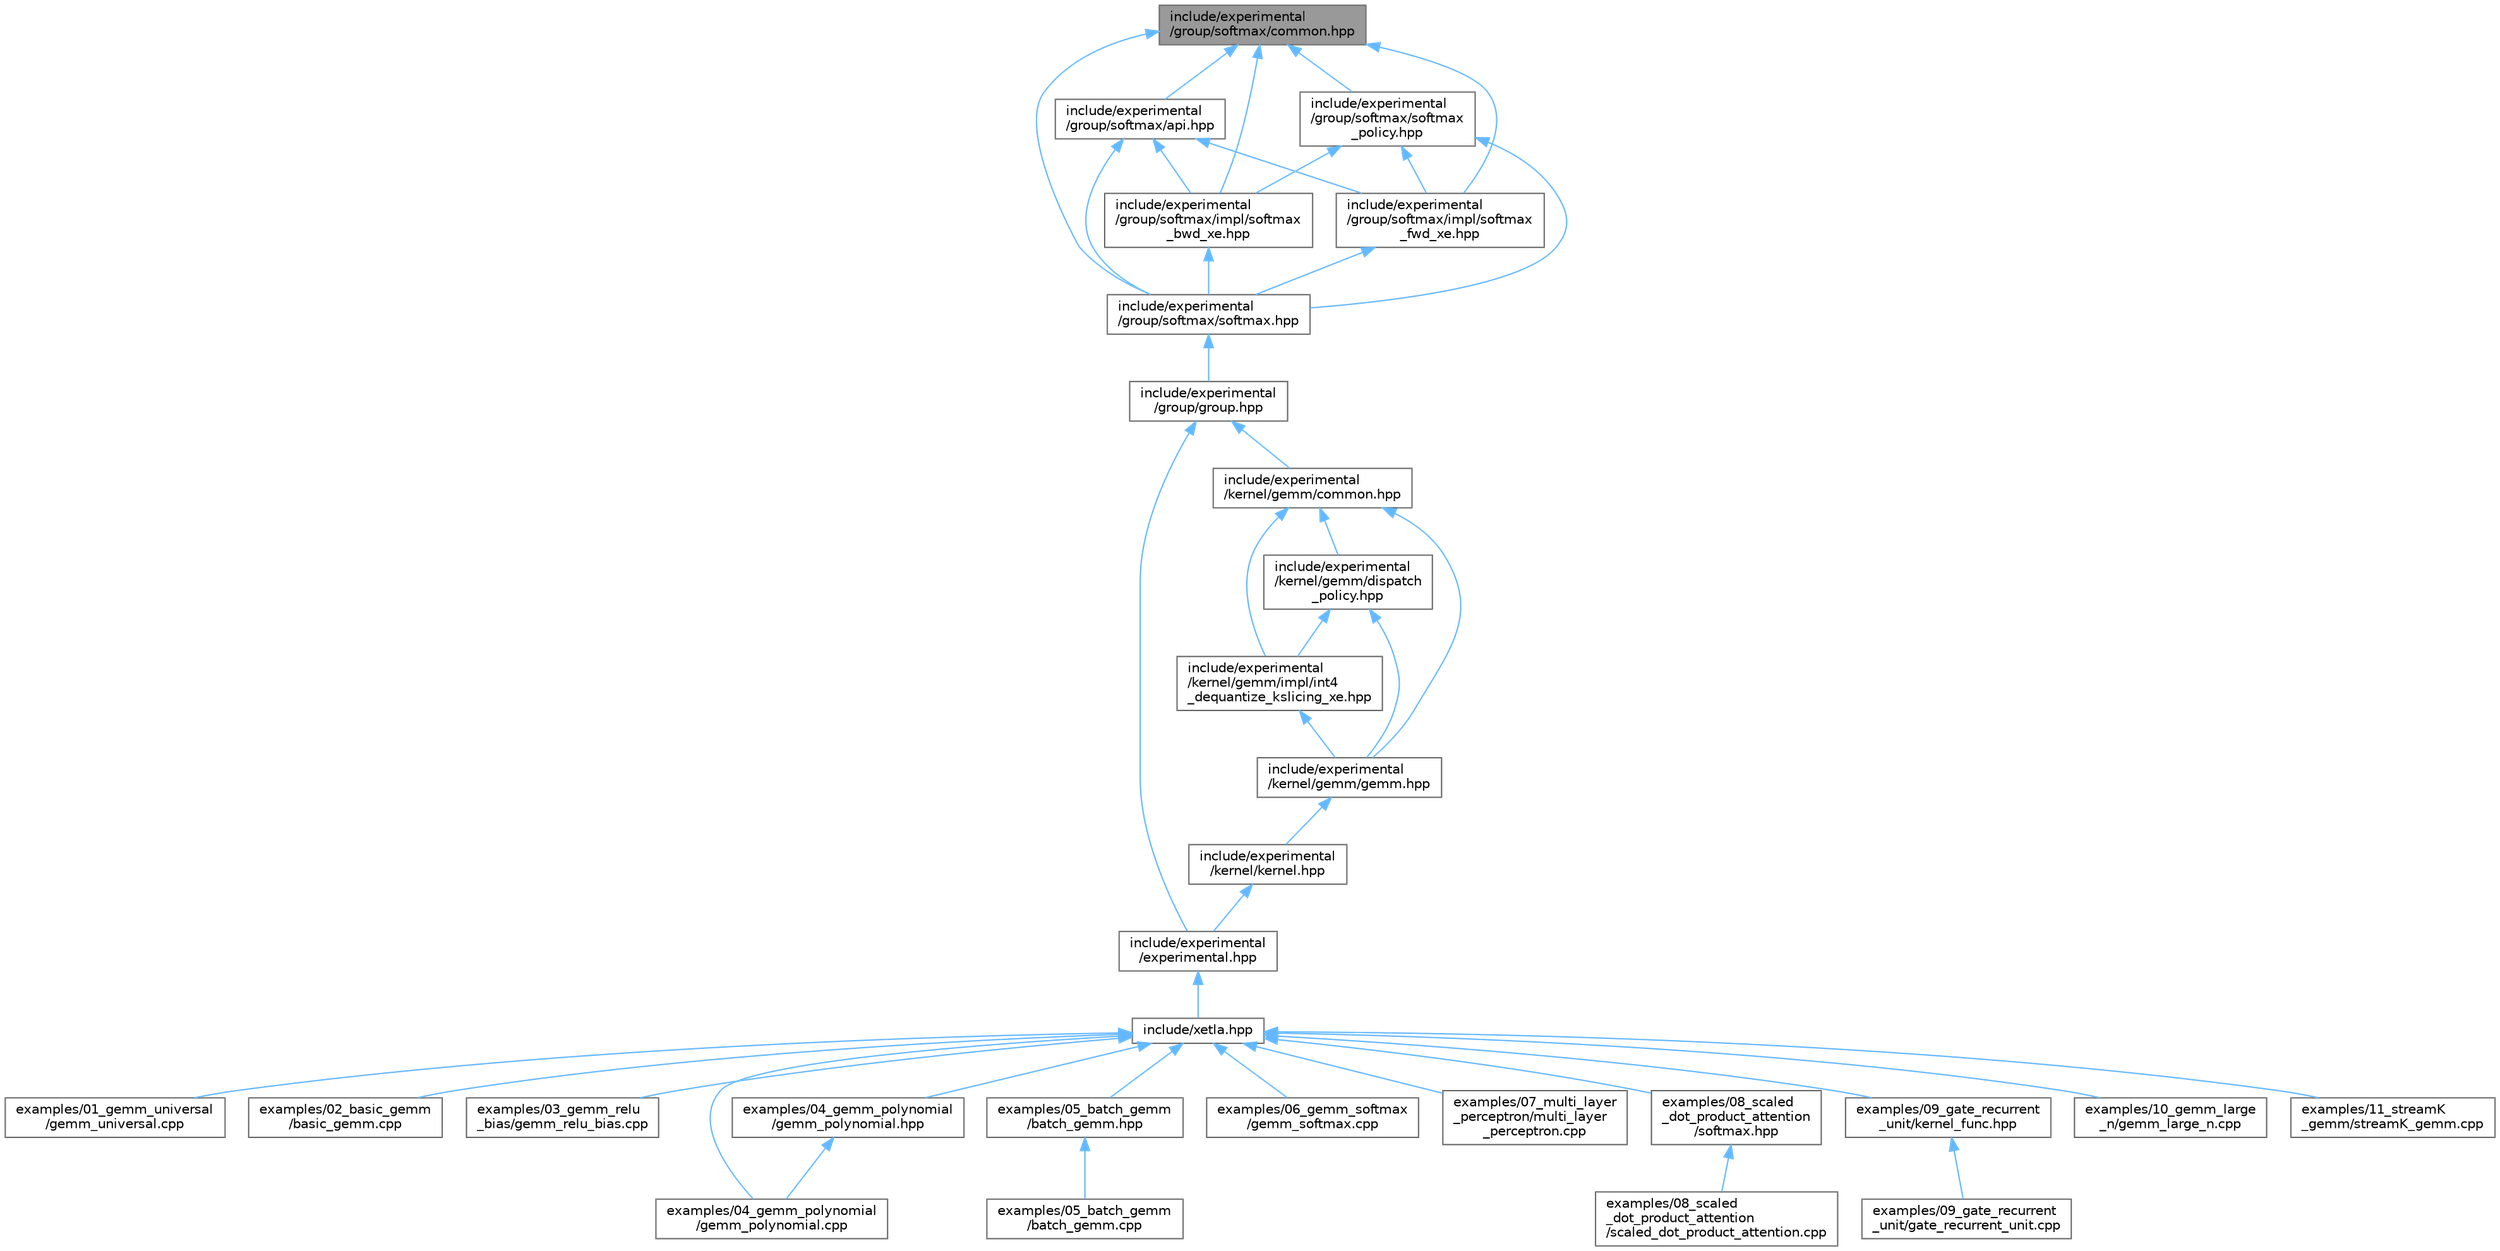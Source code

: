 digraph "include/experimental/group/softmax/common.hpp"
{
 // LATEX_PDF_SIZE
  bgcolor="transparent";
  edge [fontname=Helvetica,fontsize=10,labelfontname=Helvetica,labelfontsize=10];
  node [fontname=Helvetica,fontsize=10,shape=box,height=0.2,width=0.4];
  Node1 [id="Node000001",label="include/experimental\l/group/softmax/common.hpp",height=0.2,width=0.4,color="gray40", fillcolor="grey60", style="filled", fontcolor="black",tooltip="C++ API."];
  Node1 -> Node2 [id="edge1_Node000001_Node000002",dir="back",color="steelblue1",style="solid",tooltip=" "];
  Node2 [id="Node000002",label="include/experimental\l/group/softmax/api.hpp",height=0.2,width=0.4,color="grey40", fillcolor="white", style="filled",URL="$experimental_2group_2softmax_2api_8hpp.html",tooltip="C++ API."];
  Node2 -> Node3 [id="edge2_Node000002_Node000003",dir="back",color="steelblue1",style="solid",tooltip=" "];
  Node3 [id="Node000003",label="include/experimental\l/group/softmax/impl/softmax\l_bwd_xe.hpp",height=0.2,width=0.4,color="grey40", fillcolor="white", style="filled",URL="$softmax__bwd__xe_8hpp.html",tooltip="C++ API."];
  Node3 -> Node4 [id="edge3_Node000003_Node000004",dir="back",color="steelblue1",style="solid",tooltip=" "];
  Node4 [id="Node000004",label="include/experimental\l/group/softmax/softmax.hpp",height=0.2,width=0.4,color="grey40", fillcolor="white", style="filled",URL="$include_2experimental_2group_2softmax_2softmax_8hpp.html",tooltip="C++ API."];
  Node4 -> Node5 [id="edge4_Node000004_Node000005",dir="back",color="steelblue1",style="solid",tooltip=" "];
  Node5 [id="Node000005",label="include/experimental\l/group/group.hpp",height=0.2,width=0.4,color="grey40", fillcolor="white", style="filled",URL="$experimental_2group_2group_8hpp.html",tooltip="C++ API."];
  Node5 -> Node6 [id="edge5_Node000005_Node000006",dir="back",color="steelblue1",style="solid",tooltip=" "];
  Node6 [id="Node000006",label="include/experimental\l/experimental.hpp",height=0.2,width=0.4,color="grey40", fillcolor="white", style="filled",URL="$experimental_8hpp.html",tooltip="C++ API."];
  Node6 -> Node7 [id="edge6_Node000006_Node000007",dir="back",color="steelblue1",style="solid",tooltip=" "];
  Node7 [id="Node000007",label="include/xetla.hpp",height=0.2,width=0.4,color="grey40", fillcolor="white", style="filled",URL="$xetla_8hpp.html",tooltip="C++ API."];
  Node7 -> Node8 [id="edge7_Node000007_Node000008",dir="back",color="steelblue1",style="solid",tooltip=" "];
  Node8 [id="Node000008",label="examples/01_gemm_universal\l/gemm_universal.cpp",height=0.2,width=0.4,color="grey40", fillcolor="white", style="filled",URL="$gemm__universal_8cpp.html",tooltip=" "];
  Node7 -> Node9 [id="edge8_Node000007_Node000009",dir="back",color="steelblue1",style="solid",tooltip=" "];
  Node9 [id="Node000009",label="examples/02_basic_gemm\l/basic_gemm.cpp",height=0.2,width=0.4,color="grey40", fillcolor="white", style="filled",URL="$basic__gemm_8cpp.html",tooltip=" "];
  Node7 -> Node10 [id="edge9_Node000007_Node000010",dir="back",color="steelblue1",style="solid",tooltip=" "];
  Node10 [id="Node000010",label="examples/03_gemm_relu\l_bias/gemm_relu_bias.cpp",height=0.2,width=0.4,color="grey40", fillcolor="white", style="filled",URL="$gemm__relu__bias_8cpp.html",tooltip=" "];
  Node7 -> Node11 [id="edge10_Node000007_Node000011",dir="back",color="steelblue1",style="solid",tooltip=" "];
  Node11 [id="Node000011",label="examples/04_gemm_polynomial\l/gemm_polynomial.cpp",height=0.2,width=0.4,color="grey40", fillcolor="white", style="filled",URL="$gemm__polynomial_8cpp.html",tooltip=" "];
  Node7 -> Node12 [id="edge11_Node000007_Node000012",dir="back",color="steelblue1",style="solid",tooltip=" "];
  Node12 [id="Node000012",label="examples/04_gemm_polynomial\l/gemm_polynomial.hpp",height=0.2,width=0.4,color="grey40", fillcolor="white", style="filled",URL="$gemm__polynomial_8hpp.html",tooltip=" "];
  Node12 -> Node11 [id="edge12_Node000012_Node000011",dir="back",color="steelblue1",style="solid",tooltip=" "];
  Node7 -> Node13 [id="edge13_Node000007_Node000013",dir="back",color="steelblue1",style="solid",tooltip=" "];
  Node13 [id="Node000013",label="examples/05_batch_gemm\l/batch_gemm.hpp",height=0.2,width=0.4,color="grey40", fillcolor="white", style="filled",URL="$batch__gemm_8hpp.html",tooltip="C++ API."];
  Node13 -> Node14 [id="edge14_Node000013_Node000014",dir="back",color="steelblue1",style="solid",tooltip=" "];
  Node14 [id="Node000014",label="examples/05_batch_gemm\l/batch_gemm.cpp",height=0.2,width=0.4,color="grey40", fillcolor="white", style="filled",URL="$batch__gemm_8cpp.html",tooltip=" "];
  Node7 -> Node15 [id="edge15_Node000007_Node000015",dir="back",color="steelblue1",style="solid",tooltip=" "];
  Node15 [id="Node000015",label="examples/06_gemm_softmax\l/gemm_softmax.cpp",height=0.2,width=0.4,color="grey40", fillcolor="white", style="filled",URL="$gemm__softmax_8cpp.html",tooltip=" "];
  Node7 -> Node16 [id="edge16_Node000007_Node000016",dir="back",color="steelblue1",style="solid",tooltip=" "];
  Node16 [id="Node000016",label="examples/07_multi_layer\l_perceptron/multi_layer\l_perceptron.cpp",height=0.2,width=0.4,color="grey40", fillcolor="white", style="filled",URL="$multi__layer__perceptron_8cpp.html",tooltip=" "];
  Node7 -> Node17 [id="edge17_Node000007_Node000017",dir="back",color="steelblue1",style="solid",tooltip=" "];
  Node17 [id="Node000017",label="examples/08_scaled\l_dot_product_attention\l/softmax.hpp",height=0.2,width=0.4,color="grey40", fillcolor="white", style="filled",URL="$examples_208__scaled__dot__product__attention_2softmax_8hpp.html",tooltip=" "];
  Node17 -> Node18 [id="edge18_Node000017_Node000018",dir="back",color="steelblue1",style="solid",tooltip=" "];
  Node18 [id="Node000018",label="examples/08_scaled\l_dot_product_attention\l/scaled_dot_product_attention.cpp",height=0.2,width=0.4,color="grey40", fillcolor="white", style="filled",URL="$scaled__dot__product__attention_8cpp.html",tooltip=" "];
  Node7 -> Node19 [id="edge19_Node000007_Node000019",dir="back",color="steelblue1",style="solid",tooltip=" "];
  Node19 [id="Node000019",label="examples/09_gate_recurrent\l_unit/kernel_func.hpp",height=0.2,width=0.4,color="grey40", fillcolor="white", style="filled",URL="$kernel__func_8hpp.html",tooltip=" "];
  Node19 -> Node20 [id="edge20_Node000019_Node000020",dir="back",color="steelblue1",style="solid",tooltip=" "];
  Node20 [id="Node000020",label="examples/09_gate_recurrent\l_unit/gate_recurrent_unit.cpp",height=0.2,width=0.4,color="grey40", fillcolor="white", style="filled",URL="$gate__recurrent__unit_8cpp.html",tooltip=" "];
  Node7 -> Node21 [id="edge21_Node000007_Node000021",dir="back",color="steelblue1",style="solid",tooltip=" "];
  Node21 [id="Node000021",label="examples/10_gemm_large\l_n/gemm_large_n.cpp",height=0.2,width=0.4,color="grey40", fillcolor="white", style="filled",URL="$gemm__large__n_8cpp.html",tooltip=" "];
  Node7 -> Node22 [id="edge22_Node000007_Node000022",dir="back",color="steelblue1",style="solid",tooltip=" "];
  Node22 [id="Node000022",label="examples/11_streamK\l_gemm/streamK_gemm.cpp",height=0.2,width=0.4,color="grey40", fillcolor="white", style="filled",URL="$streamK__gemm_8cpp.html",tooltip=" "];
  Node5 -> Node23 [id="edge23_Node000005_Node000023",dir="back",color="steelblue1",style="solid",tooltip=" "];
  Node23 [id="Node000023",label="include/experimental\l/kernel/gemm/common.hpp",height=0.2,width=0.4,color="grey40", fillcolor="white", style="filled",URL="$experimental_2kernel_2gemm_2common_8hpp.html",tooltip="C++ API."];
  Node23 -> Node24 [id="edge24_Node000023_Node000024",dir="back",color="steelblue1",style="solid",tooltip=" "];
  Node24 [id="Node000024",label="include/experimental\l/kernel/gemm/dispatch\l_policy.hpp",height=0.2,width=0.4,color="grey40", fillcolor="white", style="filled",URL="$experimental_2kernel_2gemm_2dispatch__policy_8hpp.html",tooltip="C++ API."];
  Node24 -> Node25 [id="edge25_Node000024_Node000025",dir="back",color="steelblue1",style="solid",tooltip=" "];
  Node25 [id="Node000025",label="include/experimental\l/kernel/gemm/gemm.hpp",height=0.2,width=0.4,color="grey40", fillcolor="white", style="filled",URL="$experimental_2kernel_2gemm_2gemm_8hpp.html",tooltip="C++ API."];
  Node25 -> Node26 [id="edge26_Node000025_Node000026",dir="back",color="steelblue1",style="solid",tooltip=" "];
  Node26 [id="Node000026",label="include/experimental\l/kernel/kernel.hpp",height=0.2,width=0.4,color="grey40", fillcolor="white", style="filled",URL="$experimental_2kernel_2kernel_8hpp.html",tooltip="C++ API."];
  Node26 -> Node6 [id="edge27_Node000026_Node000006",dir="back",color="steelblue1",style="solid",tooltip=" "];
  Node24 -> Node27 [id="edge28_Node000024_Node000027",dir="back",color="steelblue1",style="solid",tooltip=" "];
  Node27 [id="Node000027",label="include/experimental\l/kernel/gemm/impl/int4\l_dequantize_kslicing_xe.hpp",height=0.2,width=0.4,color="grey40", fillcolor="white", style="filled",URL="$int4__dequantize__kslicing__xe_8hpp.html",tooltip="C++ API."];
  Node27 -> Node25 [id="edge29_Node000027_Node000025",dir="back",color="steelblue1",style="solid",tooltip=" "];
  Node23 -> Node25 [id="edge30_Node000023_Node000025",dir="back",color="steelblue1",style="solid",tooltip=" "];
  Node23 -> Node27 [id="edge31_Node000023_Node000027",dir="back",color="steelblue1",style="solid",tooltip=" "];
  Node2 -> Node28 [id="edge32_Node000002_Node000028",dir="back",color="steelblue1",style="solid",tooltip=" "];
  Node28 [id="Node000028",label="include/experimental\l/group/softmax/impl/softmax\l_fwd_xe.hpp",height=0.2,width=0.4,color="grey40", fillcolor="white", style="filled",URL="$softmax__fwd__xe_8hpp.html",tooltip="C++ API."];
  Node28 -> Node4 [id="edge33_Node000028_Node000004",dir="back",color="steelblue1",style="solid",tooltip=" "];
  Node2 -> Node4 [id="edge34_Node000002_Node000004",dir="back",color="steelblue1",style="solid",tooltip=" "];
  Node1 -> Node3 [id="edge35_Node000001_Node000003",dir="back",color="steelblue1",style="solid",tooltip=" "];
  Node1 -> Node28 [id="edge36_Node000001_Node000028",dir="back",color="steelblue1",style="solid",tooltip=" "];
  Node1 -> Node4 [id="edge37_Node000001_Node000004",dir="back",color="steelblue1",style="solid",tooltip=" "];
  Node1 -> Node29 [id="edge38_Node000001_Node000029",dir="back",color="steelblue1",style="solid",tooltip=" "];
  Node29 [id="Node000029",label="include/experimental\l/group/softmax/softmax\l_policy.hpp",height=0.2,width=0.4,color="grey40", fillcolor="white", style="filled",URL="$softmax__policy_8hpp.html",tooltip="C++ API."];
  Node29 -> Node3 [id="edge39_Node000029_Node000003",dir="back",color="steelblue1",style="solid",tooltip=" "];
  Node29 -> Node28 [id="edge40_Node000029_Node000028",dir="back",color="steelblue1",style="solid",tooltip=" "];
  Node29 -> Node4 [id="edge41_Node000029_Node000004",dir="back",color="steelblue1",style="solid",tooltip=" "];
}
